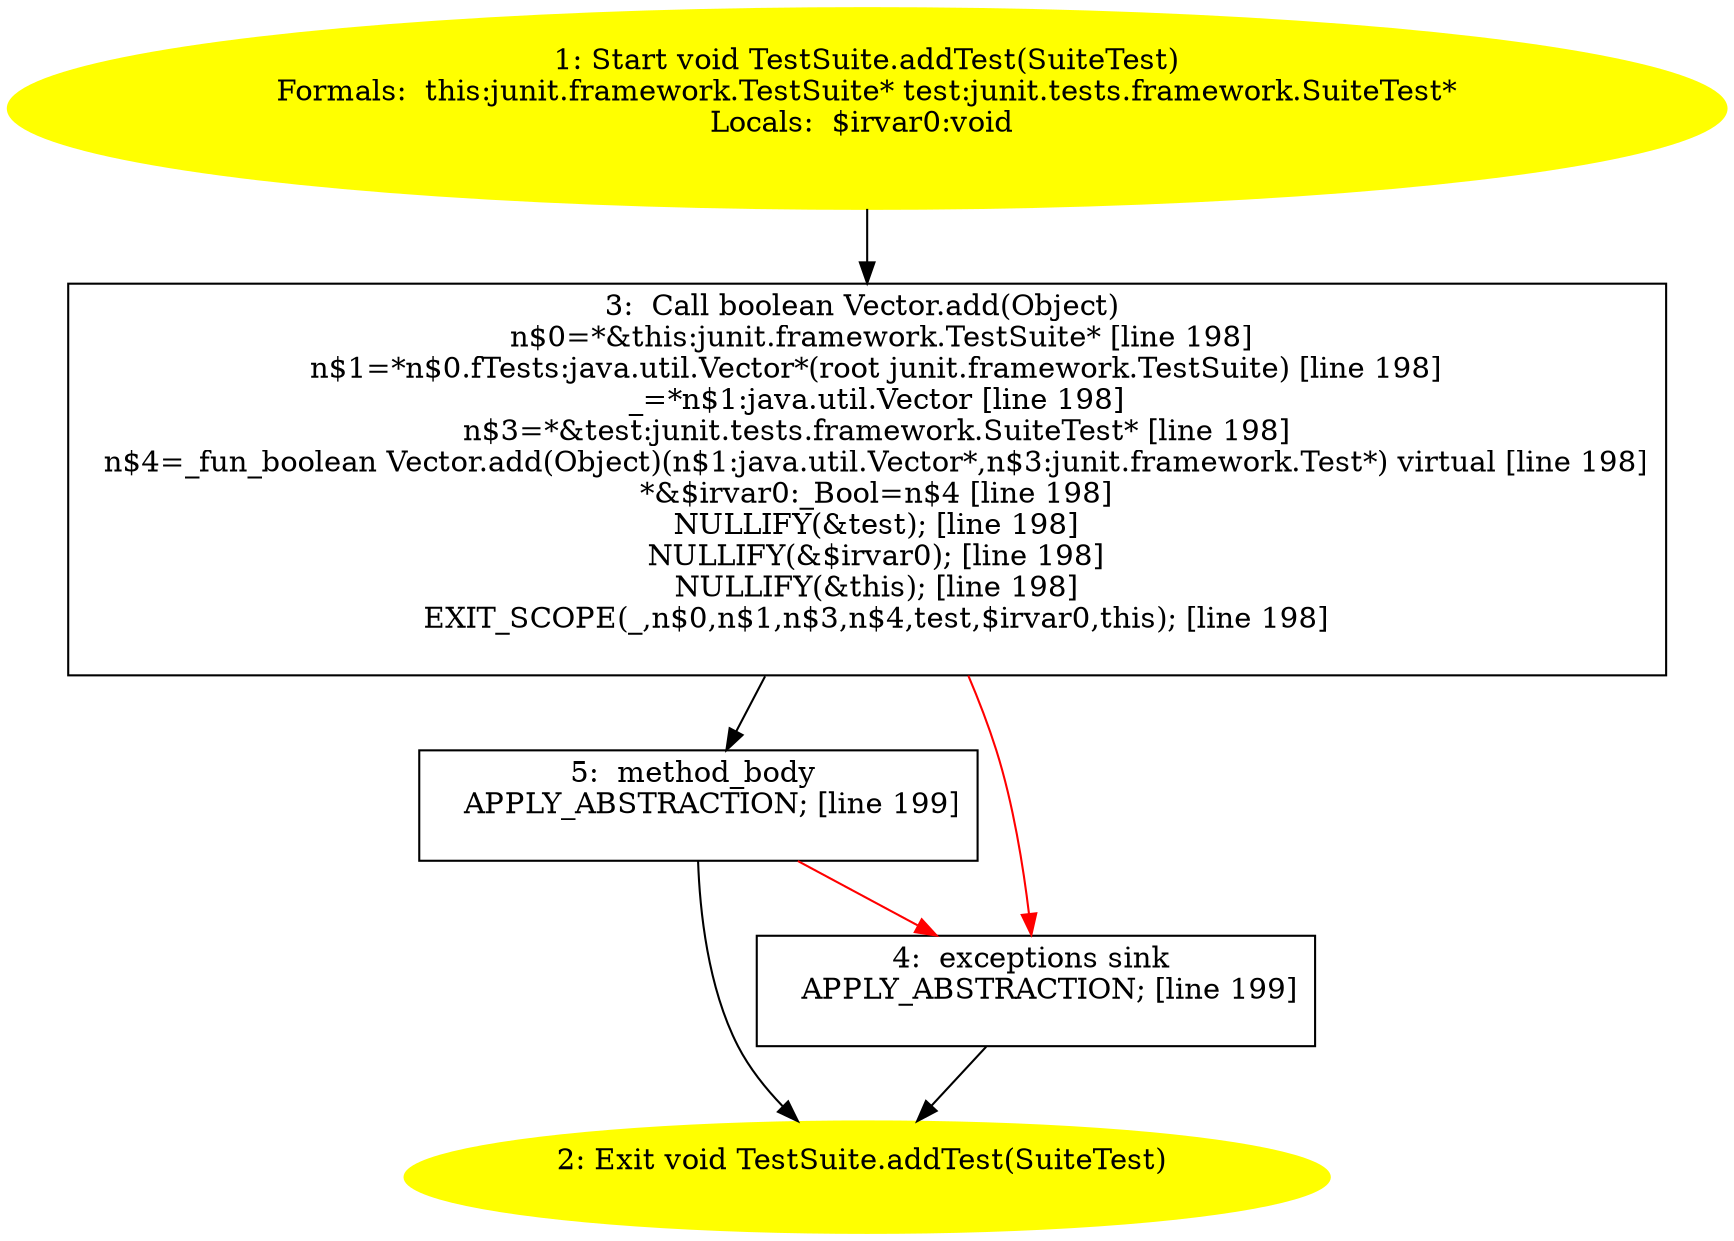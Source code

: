 /* @generated */
digraph cfg {
"junit.framework.TestSuite.addTest(junit.tests.framework.SuiteTest):void.876314c4a3bd646d36a82205120bc07d_1" [label="1: Start void TestSuite.addTest(SuiteTest)\nFormals:  this:junit.framework.TestSuite* test:junit.tests.framework.SuiteTest*\nLocals:  $irvar0:void \n  " color=yellow style=filled]
	

	 "junit.framework.TestSuite.addTest(junit.tests.framework.SuiteTest):void.876314c4a3bd646d36a82205120bc07d_1" -> "junit.framework.TestSuite.addTest(junit.tests.framework.SuiteTest):void.876314c4a3bd646d36a82205120bc07d_3" ;
"junit.framework.TestSuite.addTest(junit.tests.framework.SuiteTest):void.876314c4a3bd646d36a82205120bc07d_2" [label="2: Exit void TestSuite.addTest(SuiteTest) \n  " color=yellow style=filled]
	

"junit.framework.TestSuite.addTest(junit.tests.framework.SuiteTest):void.876314c4a3bd646d36a82205120bc07d_3" [label="3:  Call boolean Vector.add(Object) \n   n$0=*&this:junit.framework.TestSuite* [line 198]\n  n$1=*n$0.fTests:java.util.Vector*(root junit.framework.TestSuite) [line 198]\n  _=*n$1:java.util.Vector [line 198]\n  n$3=*&test:junit.tests.framework.SuiteTest* [line 198]\n  n$4=_fun_boolean Vector.add(Object)(n$1:java.util.Vector*,n$3:junit.framework.Test*) virtual [line 198]\n  *&$irvar0:_Bool=n$4 [line 198]\n  NULLIFY(&test); [line 198]\n  NULLIFY(&$irvar0); [line 198]\n  NULLIFY(&this); [line 198]\n  EXIT_SCOPE(_,n$0,n$1,n$3,n$4,test,$irvar0,this); [line 198]\n " shape="box"]
	

	 "junit.framework.TestSuite.addTest(junit.tests.framework.SuiteTest):void.876314c4a3bd646d36a82205120bc07d_3" -> "junit.framework.TestSuite.addTest(junit.tests.framework.SuiteTest):void.876314c4a3bd646d36a82205120bc07d_5" ;
	 "junit.framework.TestSuite.addTest(junit.tests.framework.SuiteTest):void.876314c4a3bd646d36a82205120bc07d_3" -> "junit.framework.TestSuite.addTest(junit.tests.framework.SuiteTest):void.876314c4a3bd646d36a82205120bc07d_4" [color="red" ];
"junit.framework.TestSuite.addTest(junit.tests.framework.SuiteTest):void.876314c4a3bd646d36a82205120bc07d_4" [label="4:  exceptions sink \n   APPLY_ABSTRACTION; [line 199]\n " shape="box"]
	

	 "junit.framework.TestSuite.addTest(junit.tests.framework.SuiteTest):void.876314c4a3bd646d36a82205120bc07d_4" -> "junit.framework.TestSuite.addTest(junit.tests.framework.SuiteTest):void.876314c4a3bd646d36a82205120bc07d_2" ;
"junit.framework.TestSuite.addTest(junit.tests.framework.SuiteTest):void.876314c4a3bd646d36a82205120bc07d_5" [label="5:  method_body \n   APPLY_ABSTRACTION; [line 199]\n " shape="box"]
	

	 "junit.framework.TestSuite.addTest(junit.tests.framework.SuiteTest):void.876314c4a3bd646d36a82205120bc07d_5" -> "junit.framework.TestSuite.addTest(junit.tests.framework.SuiteTest):void.876314c4a3bd646d36a82205120bc07d_2" ;
	 "junit.framework.TestSuite.addTest(junit.tests.framework.SuiteTest):void.876314c4a3bd646d36a82205120bc07d_5" -> "junit.framework.TestSuite.addTest(junit.tests.framework.SuiteTest):void.876314c4a3bd646d36a82205120bc07d_4" [color="red" ];
}

